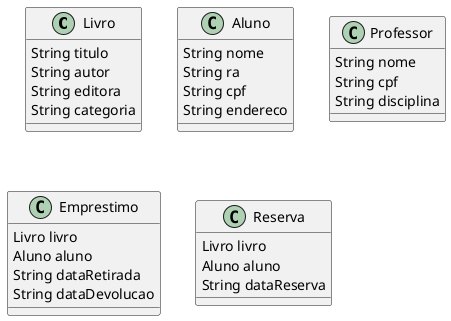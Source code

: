 @startuml

class Livro {
    String titulo
    String autor
    String editora
    String categoria
}

class Aluno {
    String nome
    String ra
    String cpf
    String endereco
}

class Professor {
    String nome
    String cpf
    String disciplina
}

class Emprestimo {
    Livro livro
    Aluno aluno
    String dataRetirada
    String dataDevolucao
}

class Reserva {
    Livro livro
    Aluno aluno
    String dataReserva
}

@enduml